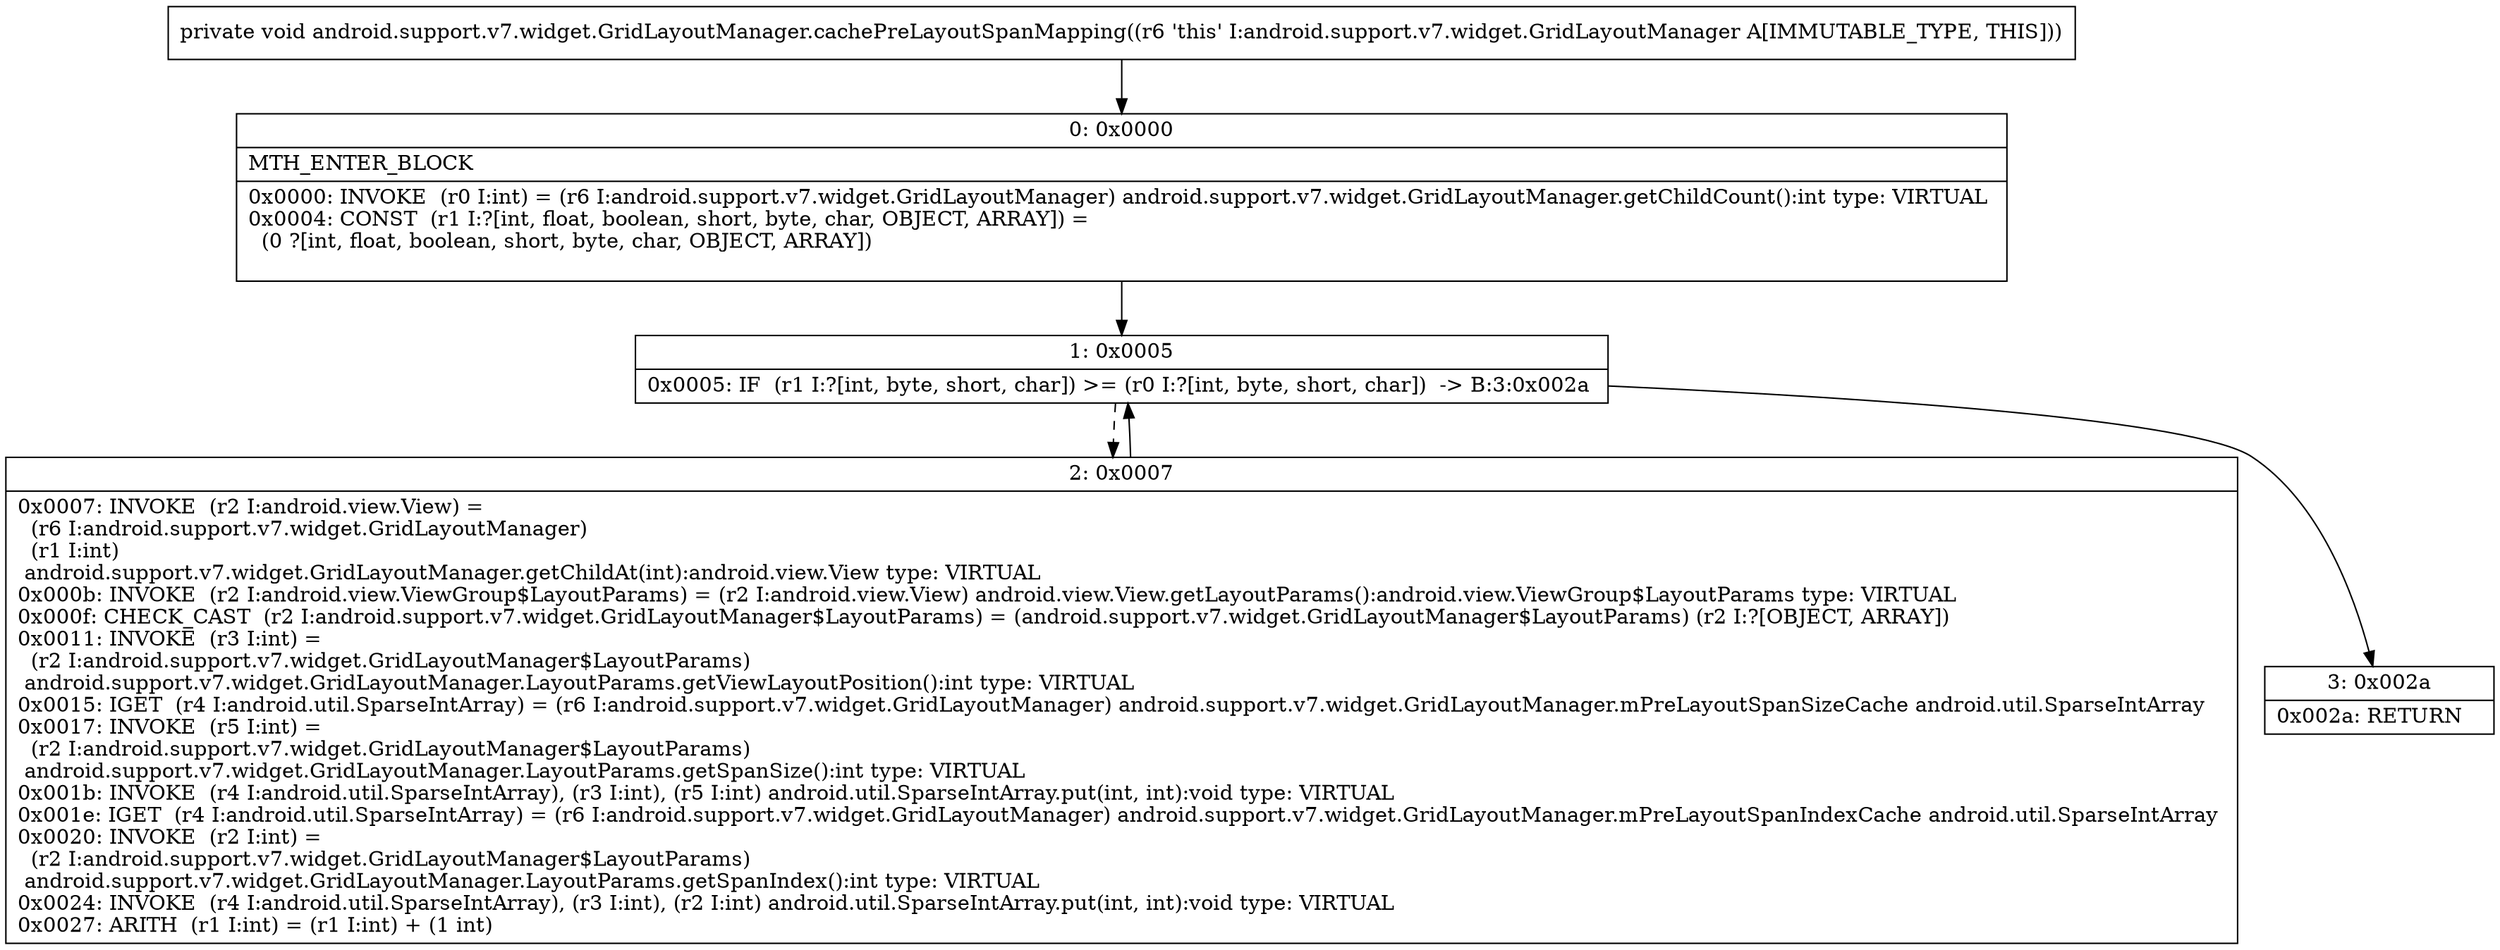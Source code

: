 digraph "CFG forandroid.support.v7.widget.GridLayoutManager.cachePreLayoutSpanMapping()V" {
Node_0 [shape=record,label="{0\:\ 0x0000|MTH_ENTER_BLOCK\l|0x0000: INVOKE  (r0 I:int) = (r6 I:android.support.v7.widget.GridLayoutManager) android.support.v7.widget.GridLayoutManager.getChildCount():int type: VIRTUAL \l0x0004: CONST  (r1 I:?[int, float, boolean, short, byte, char, OBJECT, ARRAY]) = \l  (0 ?[int, float, boolean, short, byte, char, OBJECT, ARRAY])\l \l}"];
Node_1 [shape=record,label="{1\:\ 0x0005|0x0005: IF  (r1 I:?[int, byte, short, char]) \>= (r0 I:?[int, byte, short, char])  \-\> B:3:0x002a \l}"];
Node_2 [shape=record,label="{2\:\ 0x0007|0x0007: INVOKE  (r2 I:android.view.View) = \l  (r6 I:android.support.v7.widget.GridLayoutManager)\l  (r1 I:int)\l android.support.v7.widget.GridLayoutManager.getChildAt(int):android.view.View type: VIRTUAL \l0x000b: INVOKE  (r2 I:android.view.ViewGroup$LayoutParams) = (r2 I:android.view.View) android.view.View.getLayoutParams():android.view.ViewGroup$LayoutParams type: VIRTUAL \l0x000f: CHECK_CAST  (r2 I:android.support.v7.widget.GridLayoutManager$LayoutParams) = (android.support.v7.widget.GridLayoutManager$LayoutParams) (r2 I:?[OBJECT, ARRAY]) \l0x0011: INVOKE  (r3 I:int) = \l  (r2 I:android.support.v7.widget.GridLayoutManager$LayoutParams)\l android.support.v7.widget.GridLayoutManager.LayoutParams.getViewLayoutPosition():int type: VIRTUAL \l0x0015: IGET  (r4 I:android.util.SparseIntArray) = (r6 I:android.support.v7.widget.GridLayoutManager) android.support.v7.widget.GridLayoutManager.mPreLayoutSpanSizeCache android.util.SparseIntArray \l0x0017: INVOKE  (r5 I:int) = \l  (r2 I:android.support.v7.widget.GridLayoutManager$LayoutParams)\l android.support.v7.widget.GridLayoutManager.LayoutParams.getSpanSize():int type: VIRTUAL \l0x001b: INVOKE  (r4 I:android.util.SparseIntArray), (r3 I:int), (r5 I:int) android.util.SparseIntArray.put(int, int):void type: VIRTUAL \l0x001e: IGET  (r4 I:android.util.SparseIntArray) = (r6 I:android.support.v7.widget.GridLayoutManager) android.support.v7.widget.GridLayoutManager.mPreLayoutSpanIndexCache android.util.SparseIntArray \l0x0020: INVOKE  (r2 I:int) = \l  (r2 I:android.support.v7.widget.GridLayoutManager$LayoutParams)\l android.support.v7.widget.GridLayoutManager.LayoutParams.getSpanIndex():int type: VIRTUAL \l0x0024: INVOKE  (r4 I:android.util.SparseIntArray), (r3 I:int), (r2 I:int) android.util.SparseIntArray.put(int, int):void type: VIRTUAL \l0x0027: ARITH  (r1 I:int) = (r1 I:int) + (1 int) \l}"];
Node_3 [shape=record,label="{3\:\ 0x002a|0x002a: RETURN   \l}"];
MethodNode[shape=record,label="{private void android.support.v7.widget.GridLayoutManager.cachePreLayoutSpanMapping((r6 'this' I:android.support.v7.widget.GridLayoutManager A[IMMUTABLE_TYPE, THIS])) }"];
MethodNode -> Node_0;
Node_0 -> Node_1;
Node_1 -> Node_2[style=dashed];
Node_1 -> Node_3;
Node_2 -> Node_1;
}

